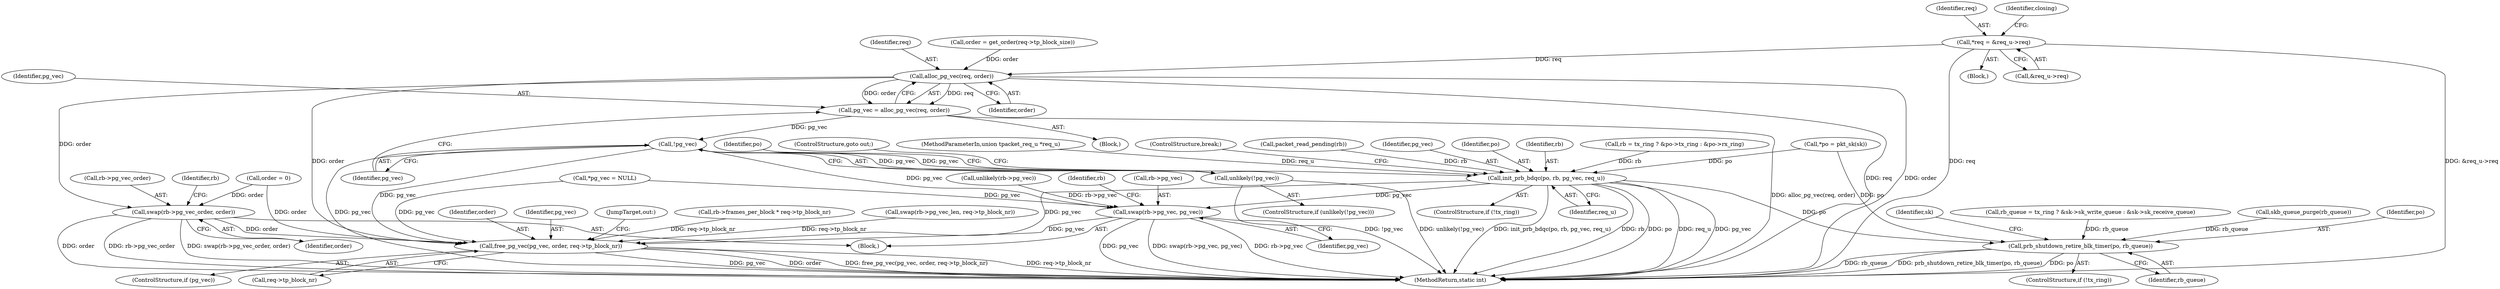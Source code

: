 digraph "0_linux_84ac7260236a49c79eede91617700174c2c19b0c@pointer" {
"1000136" [label="(Call,*req = &req_u->req)"];
"1000354" [label="(Call,alloc_pg_vec(req, order))"];
"1000352" [label="(Call,pg_vec = alloc_pg_vec(req, order))"];
"1000359" [label="(Call,!pg_vec)"];
"1000358" [label="(Call,unlikely(!pg_vec))"];
"1000371" [label="(Call,init_prb_bdqc(po, rb, pg_vec, req_u))"];
"1000453" [label="(Call,swap(rb->pg_vec, pg_vec))"];
"1000578" [label="(Call,free_pg_vec(pg_vec, order, req->tp_block_nr))"];
"1000571" [label="(Call,prb_shutdown_retire_blk_timer(po, rb_queue))"];
"1000484" [label="(Call,swap(rb->pg_vec_order, order))"];
"1000572" [label="(Identifier,po)"];
"1000444" [label="(Block,)"];
"1000197" [label="(Call,packet_read_pending(rb))"];
"1000355" [label="(Identifier,req)"];
"1000374" [label="(Identifier,pg_vec)"];
"1000491" [label="(Identifier,rb)"];
"1000576" [label="(ControlStructure,if (pg_vec))"];
"1000137" [label="(Identifier,req)"];
"1000360" [label="(Identifier,pg_vec)"];
"1000371" [label="(Call,init_prb_bdqc(po, rb, pg_vec, req_u))"];
"1000372" [label="(Identifier,po)"];
"1000584" [label="(JumpTarget,out:)"];
"1000331" [label="(Call,rb->frames_per_block * req->tp_block_nr)"];
"1000373" [label="(Identifier,rb)"];
"1000157" [label="(Call,rb = tx_ring ? &po->tx_ring : &po->rx_ring)"];
"1000204" [label="(Block,)"];
"1000109" [label="(MethodParameterIn,union tpacket_req_u *req_u)"];
"1000210" [label="(Call,unlikely(rb->pg_vec))"];
"1000485" [label="(Call,rb->pg_vec_order)"];
"1000453" [label="(Call,swap(rb->pg_vec, pg_vec))"];
"1000353" [label="(Identifier,pg_vec)"];
"1000359" [label="(Call,!pg_vec)"];
"1000118" [label="(Call,*po = pkt_sk(sk))"];
"1000136" [label="(Call,*req = &req_u->req)"];
"1000138" [label="(Call,&req_u->req)"];
"1000457" [label="(Identifier,pg_vec)"];
"1000575" [label="(Identifier,sk)"];
"1000354" [label="(Call,alloc_pg_vec(req, order))"];
"1000346" [label="(Call,order = get_order(req->tp_block_size))"];
"1000169" [label="(Call,rb_queue = tx_ring ? &sk->sk_write_queue : &sk->sk_receive_queue)"];
"1000488" [label="(Identifier,order)"];
"1000460" [label="(Identifier,rb)"];
"1000376" [label="(ControlStructure,break;)"];
"1000124" [label="(Call,order = 0)"];
"1000375" [label="(Identifier,req_u)"];
"1000573" [label="(Identifier,rb_queue)"];
"1000489" [label="(Call,swap(rb->pg_vec_len, req->tp_block_nr))"];
"1000112" [label="(Block,)"];
"1000580" [label="(Identifier,order)"];
"1000587" [label="(MethodReturn,static int)"];
"1000454" [label="(Call,rb->pg_vec)"];
"1000578" [label="(Call,free_pg_vec(pg_vec, order, req->tp_block_nr))"];
"1000358" [label="(Call,unlikely(!pg_vec))"];
"1000368" [label="(ControlStructure,if (!tx_ring))"];
"1000571" [label="(Call,prb_shutdown_retire_blk_timer(po, rb_queue))"];
"1000114" [label="(Call,*pg_vec = NULL)"];
"1000357" [label="(ControlStructure,if (unlikely(!pg_vec)))"];
"1000145" [label="(Identifier,closing)"];
"1000361" [label="(ControlStructure,goto out;)"];
"1000356" [label="(Identifier,order)"];
"1000484" [label="(Call,swap(rb->pg_vec_order, order))"];
"1000581" [label="(Call,req->tp_block_nr)"];
"1000352" [label="(Call,pg_vec = alloc_pg_vec(req, order))"];
"1000579" [label="(Identifier,pg_vec)"];
"1000568" [label="(ControlStructure,if (!tx_ring))"];
"1000519" [label="(Call,skb_queue_purge(rb_queue))"];
"1000364" [label="(Identifier,po)"];
"1000136" -> "1000112"  [label="AST: "];
"1000136" -> "1000138"  [label="CFG: "];
"1000137" -> "1000136"  [label="AST: "];
"1000138" -> "1000136"  [label="AST: "];
"1000145" -> "1000136"  [label="CFG: "];
"1000136" -> "1000587"  [label="DDG: &req_u->req"];
"1000136" -> "1000587"  [label="DDG: req"];
"1000136" -> "1000354"  [label="DDG: req"];
"1000354" -> "1000352"  [label="AST: "];
"1000354" -> "1000356"  [label="CFG: "];
"1000355" -> "1000354"  [label="AST: "];
"1000356" -> "1000354"  [label="AST: "];
"1000352" -> "1000354"  [label="CFG: "];
"1000354" -> "1000587"  [label="DDG: order"];
"1000354" -> "1000587"  [label="DDG: req"];
"1000354" -> "1000352"  [label="DDG: req"];
"1000354" -> "1000352"  [label="DDG: order"];
"1000346" -> "1000354"  [label="DDG: order"];
"1000354" -> "1000484"  [label="DDG: order"];
"1000354" -> "1000578"  [label="DDG: order"];
"1000352" -> "1000204"  [label="AST: "];
"1000353" -> "1000352"  [label="AST: "];
"1000360" -> "1000352"  [label="CFG: "];
"1000352" -> "1000587"  [label="DDG: alloc_pg_vec(req, order)"];
"1000352" -> "1000359"  [label="DDG: pg_vec"];
"1000359" -> "1000358"  [label="AST: "];
"1000359" -> "1000360"  [label="CFG: "];
"1000360" -> "1000359"  [label="AST: "];
"1000358" -> "1000359"  [label="CFG: "];
"1000359" -> "1000587"  [label="DDG: pg_vec"];
"1000359" -> "1000358"  [label="DDG: pg_vec"];
"1000359" -> "1000371"  [label="DDG: pg_vec"];
"1000359" -> "1000453"  [label="DDG: pg_vec"];
"1000359" -> "1000578"  [label="DDG: pg_vec"];
"1000358" -> "1000357"  [label="AST: "];
"1000361" -> "1000358"  [label="CFG: "];
"1000364" -> "1000358"  [label="CFG: "];
"1000358" -> "1000587"  [label="DDG: unlikely(!pg_vec)"];
"1000358" -> "1000587"  [label="DDG: !pg_vec"];
"1000371" -> "1000368"  [label="AST: "];
"1000371" -> "1000375"  [label="CFG: "];
"1000372" -> "1000371"  [label="AST: "];
"1000373" -> "1000371"  [label="AST: "];
"1000374" -> "1000371"  [label="AST: "];
"1000375" -> "1000371"  [label="AST: "];
"1000376" -> "1000371"  [label="CFG: "];
"1000371" -> "1000587"  [label="DDG: req_u"];
"1000371" -> "1000587"  [label="DDG: rb"];
"1000371" -> "1000587"  [label="DDG: po"];
"1000371" -> "1000587"  [label="DDG: pg_vec"];
"1000371" -> "1000587"  [label="DDG: init_prb_bdqc(po, rb, pg_vec, req_u)"];
"1000118" -> "1000371"  [label="DDG: po"];
"1000157" -> "1000371"  [label="DDG: rb"];
"1000197" -> "1000371"  [label="DDG: rb"];
"1000109" -> "1000371"  [label="DDG: req_u"];
"1000371" -> "1000453"  [label="DDG: pg_vec"];
"1000371" -> "1000571"  [label="DDG: po"];
"1000371" -> "1000578"  [label="DDG: pg_vec"];
"1000453" -> "1000444"  [label="AST: "];
"1000453" -> "1000457"  [label="CFG: "];
"1000454" -> "1000453"  [label="AST: "];
"1000457" -> "1000453"  [label="AST: "];
"1000460" -> "1000453"  [label="CFG: "];
"1000453" -> "1000587"  [label="DDG: pg_vec"];
"1000453" -> "1000587"  [label="DDG: swap(rb->pg_vec, pg_vec)"];
"1000453" -> "1000587"  [label="DDG: rb->pg_vec"];
"1000210" -> "1000453"  [label="DDG: rb->pg_vec"];
"1000114" -> "1000453"  [label="DDG: pg_vec"];
"1000453" -> "1000578"  [label="DDG: pg_vec"];
"1000578" -> "1000576"  [label="AST: "];
"1000578" -> "1000581"  [label="CFG: "];
"1000579" -> "1000578"  [label="AST: "];
"1000580" -> "1000578"  [label="AST: "];
"1000581" -> "1000578"  [label="AST: "];
"1000584" -> "1000578"  [label="CFG: "];
"1000578" -> "1000587"  [label="DDG: pg_vec"];
"1000578" -> "1000587"  [label="DDG: order"];
"1000578" -> "1000587"  [label="DDG: free_pg_vec(pg_vec, order, req->tp_block_nr)"];
"1000578" -> "1000587"  [label="DDG: req->tp_block_nr"];
"1000114" -> "1000578"  [label="DDG: pg_vec"];
"1000124" -> "1000578"  [label="DDG: order"];
"1000484" -> "1000578"  [label="DDG: order"];
"1000489" -> "1000578"  [label="DDG: req->tp_block_nr"];
"1000331" -> "1000578"  [label="DDG: req->tp_block_nr"];
"1000571" -> "1000568"  [label="AST: "];
"1000571" -> "1000573"  [label="CFG: "];
"1000572" -> "1000571"  [label="AST: "];
"1000573" -> "1000571"  [label="AST: "];
"1000575" -> "1000571"  [label="CFG: "];
"1000571" -> "1000587"  [label="DDG: prb_shutdown_retire_blk_timer(po, rb_queue)"];
"1000571" -> "1000587"  [label="DDG: po"];
"1000571" -> "1000587"  [label="DDG: rb_queue"];
"1000118" -> "1000571"  [label="DDG: po"];
"1000519" -> "1000571"  [label="DDG: rb_queue"];
"1000169" -> "1000571"  [label="DDG: rb_queue"];
"1000484" -> "1000444"  [label="AST: "];
"1000484" -> "1000488"  [label="CFG: "];
"1000485" -> "1000484"  [label="AST: "];
"1000488" -> "1000484"  [label="AST: "];
"1000491" -> "1000484"  [label="CFG: "];
"1000484" -> "1000587"  [label="DDG: order"];
"1000484" -> "1000587"  [label="DDG: rb->pg_vec_order"];
"1000484" -> "1000587"  [label="DDG: swap(rb->pg_vec_order, order)"];
"1000124" -> "1000484"  [label="DDG: order"];
}
